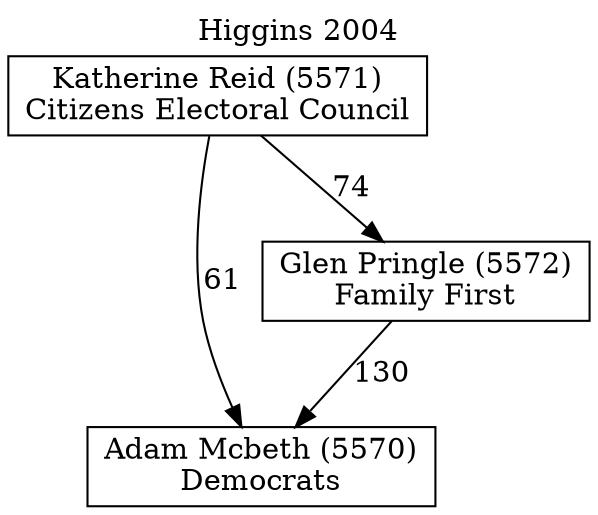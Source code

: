 // House preference flow
digraph "Adam Mcbeth (5570)_Higgins_2004" {
	graph [label="Higgins 2004" labelloc=t mclimit=10]
	node [shape=box]
	"Adam Mcbeth (5570)" [label="Adam Mcbeth (5570)
Democrats"]
	"Glen Pringle (5572)" [label="Glen Pringle (5572)
Family First"]
	"Katherine Reid (5571)" [label="Katherine Reid (5571)
Citizens Electoral Council"]
	"Glen Pringle (5572)" -> "Adam Mcbeth (5570)" [label=130]
	"Katherine Reid (5571)" -> "Glen Pringle (5572)" [label=74]
	"Katherine Reid (5571)" -> "Adam Mcbeth (5570)" [label=61]
}
